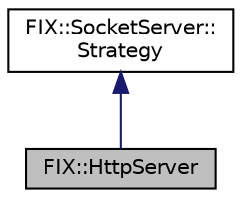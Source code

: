 digraph "FIX::HttpServer"
{
  edge [fontname="Helvetica",fontsize="10",labelfontname="Helvetica",labelfontsize="10"];
  node [fontname="Helvetica",fontsize="10",shape=record];
  Node0 [label="FIX::HttpServer",height=0.2,width=0.4,color="black", fillcolor="grey75", style="filled", fontcolor="black"];
  Node1 -> Node0 [dir="back",color="midnightblue",fontsize="10",style="solid",fontname="Helvetica"];
  Node1 [label="FIX::SocketServer::\lStrategy",height=0.2,width=0.4,color="black", fillcolor="white", style="filled",URL="$class_f_i_x_1_1_socket_server_1_1_strategy.html"];
}
